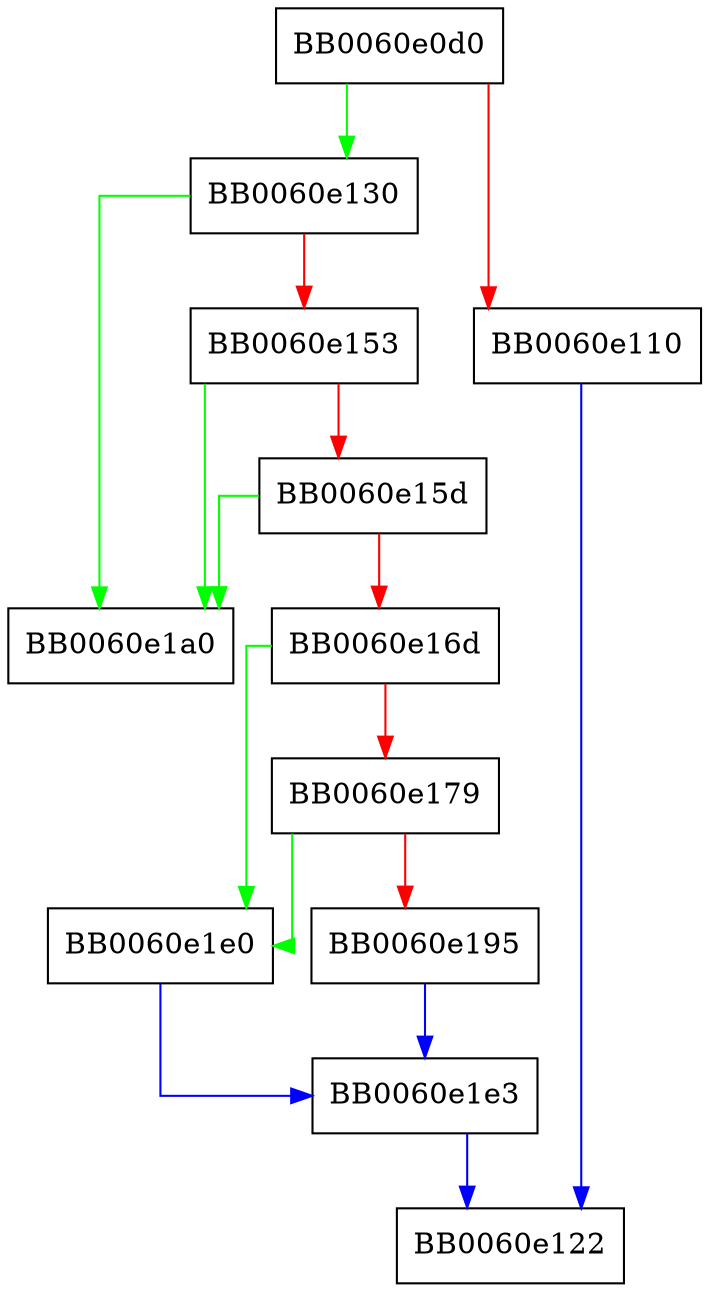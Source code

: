 digraph OBJ_sn2nid {
  node [shape="box"];
  graph [splines=ortho];
  BB0060e0d0 -> BB0060e130 [color="green"];
  BB0060e0d0 -> BB0060e110 [color="red"];
  BB0060e110 -> BB0060e122 [color="blue"];
  BB0060e130 -> BB0060e1a0 [color="green"];
  BB0060e130 -> BB0060e153 [color="red"];
  BB0060e153 -> BB0060e1a0 [color="green"];
  BB0060e153 -> BB0060e15d [color="red"];
  BB0060e15d -> BB0060e1a0 [color="green"];
  BB0060e15d -> BB0060e16d [color="red"];
  BB0060e16d -> BB0060e1e0 [color="green"];
  BB0060e16d -> BB0060e179 [color="red"];
  BB0060e179 -> BB0060e1e0 [color="green"];
  BB0060e179 -> BB0060e195 [color="red"];
  BB0060e195 -> BB0060e1e3 [color="blue"];
  BB0060e1e0 -> BB0060e1e3 [color="blue"];
  BB0060e1e3 -> BB0060e122 [color="blue"];
}